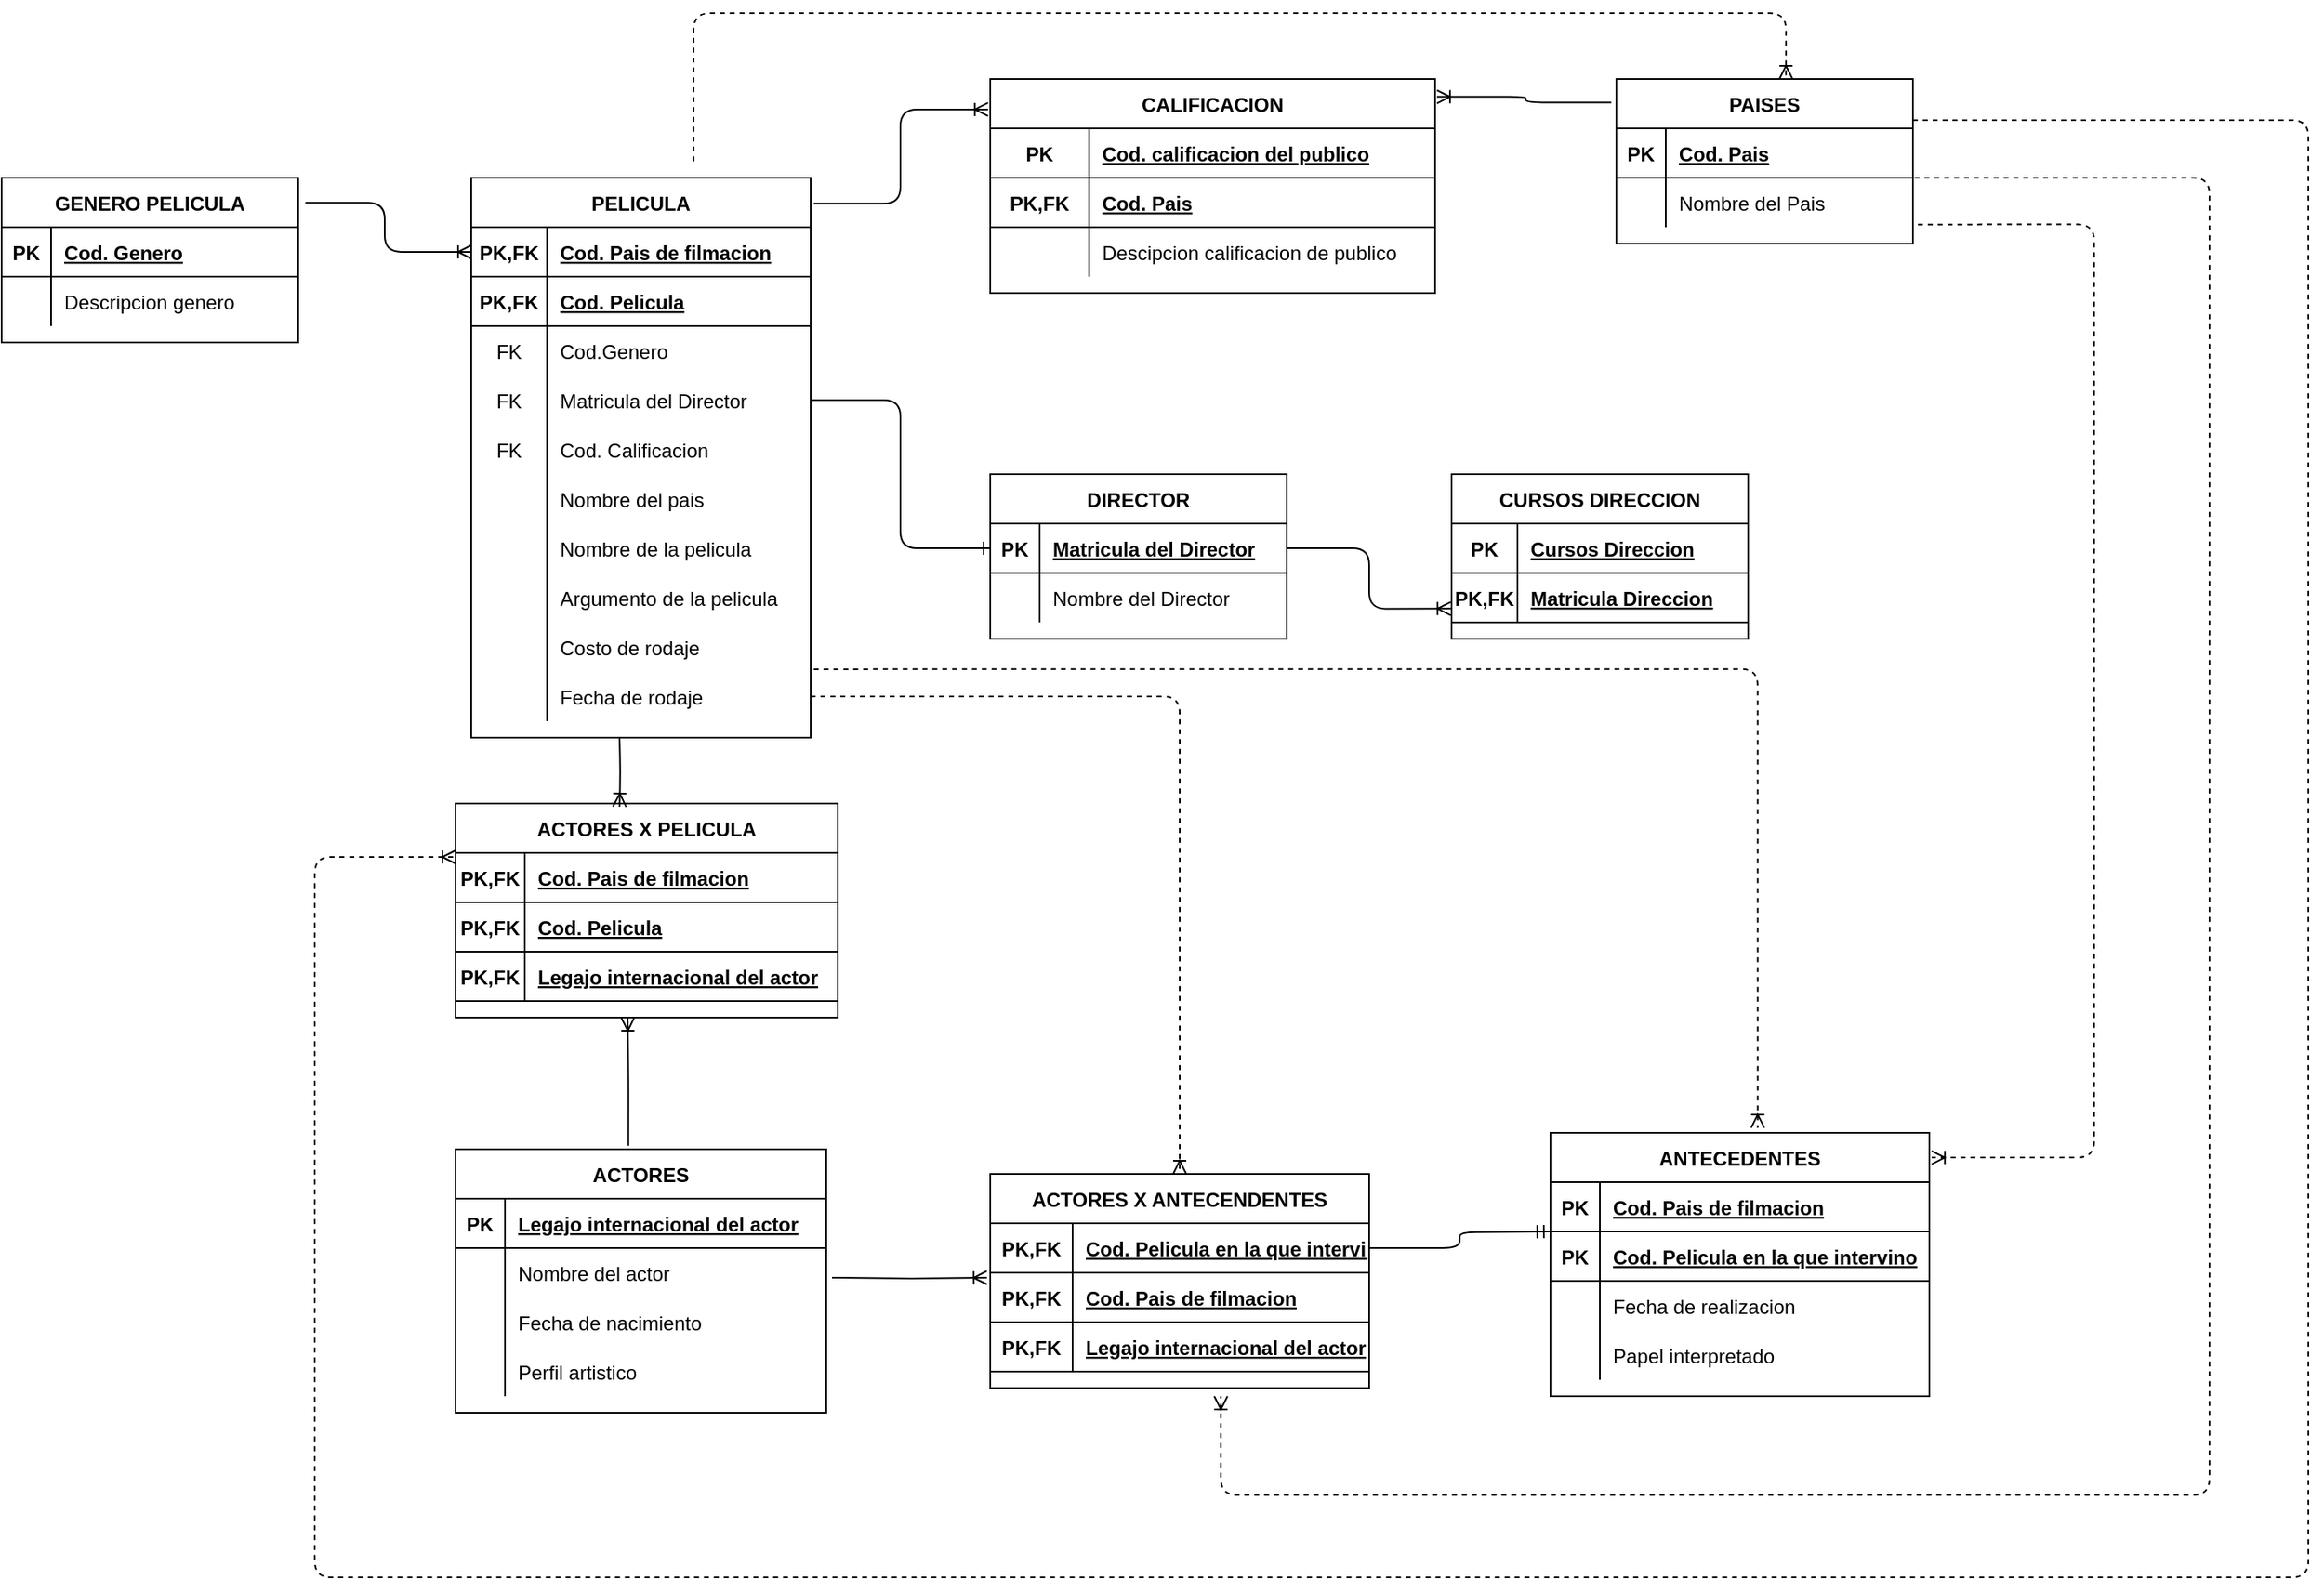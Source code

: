 <mxfile version="14.6.9" type="device"><diagram id="kVDSTqVcXKQELUIXkjLR" name="Page-1"><mxGraphModel dx="2635" dy="983" grid="1" gridSize="10" guides="1" tooltips="1" connect="1" arrows="1" fold="1" page="1" pageScale="1" pageWidth="827" pageHeight="1169" math="0" shadow="0"><root><mxCell id="0"/><mxCell id="1" parent="0"/><mxCell id="yVEAFRLBSTKk6e_BJKN3-1" value="PELICULA" style="shape=table;startSize=30;container=1;collapsible=1;childLayout=tableLayout;fixedRows=1;rowLines=0;fontStyle=1;align=center;resizeLast=1;" parent="1" vertex="1"><mxGeometry x="325" y="140" width="206" height="340" as="geometry"/></mxCell><mxCell id="yVEAFRLBSTKk6e_BJKN3-2" value="" style="shape=partialRectangle;collapsible=0;dropTarget=0;pointerEvents=0;fillColor=none;top=0;left=0;bottom=1;right=0;points=[[0,0.5],[1,0.5]];portConstraint=eastwest;" parent="yVEAFRLBSTKk6e_BJKN3-1" vertex="1"><mxGeometry y="30" width="206" height="30" as="geometry"/></mxCell><mxCell id="yVEAFRLBSTKk6e_BJKN3-3" value="PK,FK" style="shape=partialRectangle;connectable=0;fillColor=none;top=0;left=0;bottom=0;right=0;fontStyle=1;overflow=hidden;" parent="yVEAFRLBSTKk6e_BJKN3-2" vertex="1"><mxGeometry width="46" height="30" as="geometry"/></mxCell><mxCell id="yVEAFRLBSTKk6e_BJKN3-4" value="Cod. Pais de filmacion" style="shape=partialRectangle;connectable=0;fillColor=none;top=0;left=0;bottom=0;right=0;align=left;spacingLeft=6;fontStyle=5;overflow=hidden;" parent="yVEAFRLBSTKk6e_BJKN3-2" vertex="1"><mxGeometry x="46" width="160" height="30" as="geometry"/></mxCell><mxCell id="yVEAFRLBSTKk6e_BJKN3-14" value="" style="shape=partialRectangle;collapsible=0;dropTarget=0;pointerEvents=0;fillColor=none;top=0;left=0;bottom=1;right=0;points=[[0,0.5],[1,0.5]];portConstraint=eastwest;" parent="yVEAFRLBSTKk6e_BJKN3-1" vertex="1"><mxGeometry y="60" width="206" height="30" as="geometry"/></mxCell><mxCell id="yVEAFRLBSTKk6e_BJKN3-15" value="PK,FK" style="shape=partialRectangle;connectable=0;fillColor=none;top=0;left=0;bottom=0;right=0;fontStyle=1;overflow=hidden;" parent="yVEAFRLBSTKk6e_BJKN3-14" vertex="1"><mxGeometry width="46" height="30" as="geometry"/></mxCell><mxCell id="yVEAFRLBSTKk6e_BJKN3-16" value="Cod. Pelicula" style="shape=partialRectangle;connectable=0;fillColor=none;top=0;left=0;bottom=0;right=0;align=left;spacingLeft=6;fontStyle=5;overflow=hidden;" parent="yVEAFRLBSTKk6e_BJKN3-14" vertex="1"><mxGeometry x="46" width="160" height="30" as="geometry"/></mxCell><mxCell id="yVEAFRLBSTKk6e_BJKN3-31" value="" style="shape=partialRectangle;collapsible=0;dropTarget=0;pointerEvents=0;fillColor=none;top=0;left=0;bottom=0;right=0;points=[[0,0.5],[1,0.5]];portConstraint=eastwest;" parent="yVEAFRLBSTKk6e_BJKN3-1" vertex="1"><mxGeometry y="90" width="206" height="30" as="geometry"/></mxCell><mxCell id="yVEAFRLBSTKk6e_BJKN3-32" value="FK" style="shape=partialRectangle;connectable=0;fillColor=none;top=0;left=0;bottom=0;right=0;fontStyle=0;overflow=hidden;" parent="yVEAFRLBSTKk6e_BJKN3-31" vertex="1"><mxGeometry width="46" height="30" as="geometry"/></mxCell><mxCell id="yVEAFRLBSTKk6e_BJKN3-33" value="Cod.Genero" style="shape=partialRectangle;connectable=0;fillColor=none;top=0;left=0;bottom=0;right=0;align=left;spacingLeft=6;fontStyle=0;overflow=hidden;" parent="yVEAFRLBSTKk6e_BJKN3-31" vertex="1"><mxGeometry x="46" width="160" height="30" as="geometry"/></mxCell><mxCell id="yVEAFRLBSTKk6e_BJKN3-35" value="" style="shape=partialRectangle;collapsible=0;dropTarget=0;pointerEvents=0;fillColor=none;top=0;left=0;bottom=0;right=0;points=[[0,0.5],[1,0.5]];portConstraint=eastwest;" parent="yVEAFRLBSTKk6e_BJKN3-1" vertex="1"><mxGeometry y="120" width="206" height="30" as="geometry"/></mxCell><mxCell id="yVEAFRLBSTKk6e_BJKN3-36" value="FK" style="shape=partialRectangle;connectable=0;fillColor=none;top=0;left=0;bottom=0;right=0;fontStyle=0;overflow=hidden;" parent="yVEAFRLBSTKk6e_BJKN3-35" vertex="1"><mxGeometry width="46" height="30" as="geometry"/></mxCell><mxCell id="yVEAFRLBSTKk6e_BJKN3-37" value="Matricula del Director" style="shape=partialRectangle;connectable=0;fillColor=none;top=0;left=0;bottom=0;right=0;align=left;spacingLeft=6;fontStyle=0;overflow=hidden;" parent="yVEAFRLBSTKk6e_BJKN3-35" vertex="1"><mxGeometry x="46" width="160" height="30" as="geometry"/></mxCell><mxCell id="w2Fs1ags7M4XUObkpMVb-5" value="" style="shape=partialRectangle;collapsible=0;dropTarget=0;pointerEvents=0;fillColor=none;top=0;left=0;bottom=0;right=0;points=[[0,0.5],[1,0.5]];portConstraint=eastwest;" parent="yVEAFRLBSTKk6e_BJKN3-1" vertex="1"><mxGeometry y="150" width="206" height="30" as="geometry"/></mxCell><mxCell id="w2Fs1ags7M4XUObkpMVb-6" value="FK" style="shape=partialRectangle;connectable=0;fillColor=none;top=0;left=0;bottom=0;right=0;fontStyle=0;overflow=hidden;" parent="w2Fs1ags7M4XUObkpMVb-5" vertex="1"><mxGeometry width="46" height="30" as="geometry"/></mxCell><mxCell id="w2Fs1ags7M4XUObkpMVb-7" value="Cod. Calificacion" style="shape=partialRectangle;connectable=0;fillColor=none;top=0;left=0;bottom=0;right=0;align=left;spacingLeft=6;fontStyle=0;overflow=hidden;" parent="w2Fs1ags7M4XUObkpMVb-5" vertex="1"><mxGeometry x="46" width="160" height="30" as="geometry"/></mxCell><mxCell id="yVEAFRLBSTKk6e_BJKN3-5" value="" style="shape=partialRectangle;collapsible=0;dropTarget=0;pointerEvents=0;fillColor=none;top=0;left=0;bottom=0;right=0;points=[[0,0.5],[1,0.5]];portConstraint=eastwest;" parent="yVEAFRLBSTKk6e_BJKN3-1" vertex="1"><mxGeometry y="180" width="206" height="30" as="geometry"/></mxCell><mxCell id="yVEAFRLBSTKk6e_BJKN3-6" value="" style="shape=partialRectangle;connectable=0;fillColor=none;top=0;left=0;bottom=0;right=0;editable=1;overflow=hidden;" parent="yVEAFRLBSTKk6e_BJKN3-5" vertex="1"><mxGeometry width="46" height="30" as="geometry"/></mxCell><mxCell id="yVEAFRLBSTKk6e_BJKN3-7" value="Nombre del pais" style="shape=partialRectangle;connectable=0;fillColor=none;top=0;left=0;bottom=0;right=0;align=left;spacingLeft=6;overflow=hidden;" parent="yVEAFRLBSTKk6e_BJKN3-5" vertex="1"><mxGeometry x="46" width="160" height="30" as="geometry"/></mxCell><mxCell id="yVEAFRLBSTKk6e_BJKN3-8" value="" style="shape=partialRectangle;collapsible=0;dropTarget=0;pointerEvents=0;fillColor=none;top=0;left=0;bottom=0;right=0;points=[[0,0.5],[1,0.5]];portConstraint=eastwest;" parent="yVEAFRLBSTKk6e_BJKN3-1" vertex="1"><mxGeometry y="210" width="206" height="30" as="geometry"/></mxCell><mxCell id="yVEAFRLBSTKk6e_BJKN3-9" value="" style="shape=partialRectangle;connectable=0;fillColor=none;top=0;left=0;bottom=0;right=0;editable=1;overflow=hidden;" parent="yVEAFRLBSTKk6e_BJKN3-8" vertex="1"><mxGeometry width="46" height="30" as="geometry"/></mxCell><mxCell id="yVEAFRLBSTKk6e_BJKN3-10" value="Nombre de la pelicula" style="shape=partialRectangle;connectable=0;fillColor=none;top=0;left=0;bottom=0;right=0;align=left;spacingLeft=6;overflow=hidden;" parent="yVEAFRLBSTKk6e_BJKN3-8" vertex="1"><mxGeometry x="46" width="160" height="30" as="geometry"/></mxCell><mxCell id="yVEAFRLBSTKk6e_BJKN3-11" value="" style="shape=partialRectangle;collapsible=0;dropTarget=0;pointerEvents=0;fillColor=none;top=0;left=0;bottom=0;right=0;points=[[0,0.5],[1,0.5]];portConstraint=eastwest;" parent="yVEAFRLBSTKk6e_BJKN3-1" vertex="1"><mxGeometry y="240" width="206" height="30" as="geometry"/></mxCell><mxCell id="yVEAFRLBSTKk6e_BJKN3-12" value="" style="shape=partialRectangle;connectable=0;fillColor=none;top=0;left=0;bottom=0;right=0;editable=1;overflow=hidden;" parent="yVEAFRLBSTKk6e_BJKN3-11" vertex="1"><mxGeometry width="46" height="30" as="geometry"/></mxCell><mxCell id="yVEAFRLBSTKk6e_BJKN3-13" value="Argumento de la pelicula" style="shape=partialRectangle;connectable=0;fillColor=none;top=0;left=0;bottom=0;right=0;align=left;spacingLeft=6;overflow=hidden;" parent="yVEAFRLBSTKk6e_BJKN3-11" vertex="1"><mxGeometry x="46" width="160" height="30" as="geometry"/></mxCell><mxCell id="yVEAFRLBSTKk6e_BJKN3-129" value="" style="shape=partialRectangle;collapsible=0;dropTarget=0;pointerEvents=0;fillColor=none;top=0;left=0;bottom=0;right=0;points=[[0,0.5],[1,0.5]];portConstraint=eastwest;" parent="yVEAFRLBSTKk6e_BJKN3-1" vertex="1"><mxGeometry y="270" width="206" height="30" as="geometry"/></mxCell><mxCell id="yVEAFRLBSTKk6e_BJKN3-130" value="" style="shape=partialRectangle;connectable=0;fillColor=none;top=0;left=0;bottom=0;right=0;editable=1;overflow=hidden;" parent="yVEAFRLBSTKk6e_BJKN3-129" vertex="1"><mxGeometry width="46" height="30" as="geometry"/></mxCell><mxCell id="yVEAFRLBSTKk6e_BJKN3-131" value="Costo de rodaje" style="shape=partialRectangle;connectable=0;fillColor=none;top=0;left=0;bottom=0;right=0;align=left;spacingLeft=6;overflow=hidden;" parent="yVEAFRLBSTKk6e_BJKN3-129" vertex="1"><mxGeometry x="46" width="160" height="30" as="geometry"/></mxCell><mxCell id="yVEAFRLBSTKk6e_BJKN3-132" value="" style="shape=partialRectangle;collapsible=0;dropTarget=0;pointerEvents=0;fillColor=none;top=0;left=0;bottom=0;right=0;points=[[0,0.5],[1,0.5]];portConstraint=eastwest;" parent="yVEAFRLBSTKk6e_BJKN3-1" vertex="1"><mxGeometry y="300" width="206" height="30" as="geometry"/></mxCell><mxCell id="yVEAFRLBSTKk6e_BJKN3-133" value="" style="shape=partialRectangle;connectable=0;fillColor=none;top=0;left=0;bottom=0;right=0;editable=1;overflow=hidden;" parent="yVEAFRLBSTKk6e_BJKN3-132" vertex="1"><mxGeometry width="46" height="30" as="geometry"/></mxCell><mxCell id="yVEAFRLBSTKk6e_BJKN3-134" value="Fecha de rodaje" style="shape=partialRectangle;connectable=0;fillColor=none;top=0;left=0;bottom=0;right=0;align=left;spacingLeft=6;overflow=hidden;" parent="yVEAFRLBSTKk6e_BJKN3-132" vertex="1"><mxGeometry x="46" width="160" height="30" as="geometry"/></mxCell><mxCell id="yVEAFRLBSTKk6e_BJKN3-18" value="GENERO PELICULA" style="shape=table;startSize=30;container=1;collapsible=1;childLayout=tableLayout;fixedRows=1;rowLines=0;fontStyle=1;align=center;resizeLast=1;" parent="1" vertex="1"><mxGeometry x="40" y="140" width="180" height="100" as="geometry"/></mxCell><mxCell id="yVEAFRLBSTKk6e_BJKN3-19" value="" style="shape=partialRectangle;collapsible=0;dropTarget=0;pointerEvents=0;fillColor=none;top=0;left=0;bottom=1;right=0;points=[[0,0.5],[1,0.5]];portConstraint=eastwest;" parent="yVEAFRLBSTKk6e_BJKN3-18" vertex="1"><mxGeometry y="30" width="180" height="30" as="geometry"/></mxCell><mxCell id="yVEAFRLBSTKk6e_BJKN3-20" value="PK" style="shape=partialRectangle;connectable=0;fillColor=none;top=0;left=0;bottom=0;right=0;fontStyle=1;overflow=hidden;" parent="yVEAFRLBSTKk6e_BJKN3-19" vertex="1"><mxGeometry width="30" height="30" as="geometry"/></mxCell><mxCell id="yVEAFRLBSTKk6e_BJKN3-21" value="Cod. Genero" style="shape=partialRectangle;connectable=0;fillColor=none;top=0;left=0;bottom=0;right=0;align=left;spacingLeft=6;fontStyle=5;overflow=hidden;" parent="yVEAFRLBSTKk6e_BJKN3-19" vertex="1"><mxGeometry x="30" width="150" height="30" as="geometry"/></mxCell><mxCell id="yVEAFRLBSTKk6e_BJKN3-22" value="" style="shape=partialRectangle;collapsible=0;dropTarget=0;pointerEvents=0;fillColor=none;top=0;left=0;bottom=0;right=0;points=[[0,0.5],[1,0.5]];portConstraint=eastwest;" parent="yVEAFRLBSTKk6e_BJKN3-18" vertex="1"><mxGeometry y="60" width="180" height="30" as="geometry"/></mxCell><mxCell id="yVEAFRLBSTKk6e_BJKN3-23" value="" style="shape=partialRectangle;connectable=0;fillColor=none;top=0;left=0;bottom=0;right=0;editable=1;overflow=hidden;" parent="yVEAFRLBSTKk6e_BJKN3-22" vertex="1"><mxGeometry width="30" height="30" as="geometry"/></mxCell><mxCell id="yVEAFRLBSTKk6e_BJKN3-24" value="Descripcion genero" style="shape=partialRectangle;connectable=0;fillColor=none;top=0;left=0;bottom=0;right=0;align=left;spacingLeft=6;overflow=hidden;" parent="yVEAFRLBSTKk6e_BJKN3-22" vertex="1"><mxGeometry x="30" width="150" height="30" as="geometry"/></mxCell><mxCell id="yVEAFRLBSTKk6e_BJKN3-34" value="" style="endArrow=ERoneToMany;html=1;endFill=0;exitX=1.024;exitY=0.151;exitDx=0;exitDy=0;exitPerimeter=0;entryX=0;entryY=0.5;entryDx=0;entryDy=0;edgeStyle=orthogonalEdgeStyle;" parent="1" edge="1" target="yVEAFRLBSTKk6e_BJKN3-2" source="yVEAFRLBSTKk6e_BJKN3-18"><mxGeometry width="50" height="50" relative="1" as="geometry"><mxPoint x="230" y="300" as="sourcePoint"/><mxPoint x="300" y="270" as="targetPoint"/></mxGeometry></mxCell><mxCell id="yVEAFRLBSTKk6e_BJKN3-38" value="DIRECTOR" style="shape=table;startSize=30;container=1;collapsible=1;childLayout=tableLayout;fixedRows=1;rowLines=0;fontStyle=1;align=center;resizeLast=1;" parent="1" vertex="1"><mxGeometry x="640" y="320" width="180" height="100" as="geometry"/></mxCell><mxCell id="yVEAFRLBSTKk6e_BJKN3-39" value="" style="shape=partialRectangle;collapsible=0;dropTarget=0;pointerEvents=0;fillColor=none;top=0;left=0;bottom=1;right=0;points=[[0,0.5],[1,0.5]];portConstraint=eastwest;" parent="yVEAFRLBSTKk6e_BJKN3-38" vertex="1"><mxGeometry y="30" width="180" height="30" as="geometry"/></mxCell><mxCell id="yVEAFRLBSTKk6e_BJKN3-40" value="PK" style="shape=partialRectangle;connectable=0;fillColor=none;top=0;left=0;bottom=0;right=0;fontStyle=1;overflow=hidden;" parent="yVEAFRLBSTKk6e_BJKN3-39" vertex="1"><mxGeometry width="30" height="30" as="geometry"/></mxCell><mxCell id="yVEAFRLBSTKk6e_BJKN3-41" value="Matricula del Director" style="shape=partialRectangle;connectable=0;fillColor=none;top=0;left=0;bottom=0;right=0;align=left;spacingLeft=6;fontStyle=5;overflow=hidden;" parent="yVEAFRLBSTKk6e_BJKN3-39" vertex="1"><mxGeometry x="30" width="150" height="30" as="geometry"/></mxCell><mxCell id="yVEAFRLBSTKk6e_BJKN3-42" value="" style="shape=partialRectangle;collapsible=0;dropTarget=0;pointerEvents=0;fillColor=none;top=0;left=0;bottom=0;right=0;points=[[0,0.5],[1,0.5]];portConstraint=eastwest;" parent="yVEAFRLBSTKk6e_BJKN3-38" vertex="1"><mxGeometry y="60" width="180" height="30" as="geometry"/></mxCell><mxCell id="yVEAFRLBSTKk6e_BJKN3-43" value="" style="shape=partialRectangle;connectable=0;fillColor=none;top=0;left=0;bottom=0;right=0;editable=1;overflow=hidden;" parent="yVEAFRLBSTKk6e_BJKN3-42" vertex="1"><mxGeometry width="30" height="30" as="geometry"/></mxCell><mxCell id="yVEAFRLBSTKk6e_BJKN3-44" value="Nombre del Director" style="shape=partialRectangle;connectable=0;fillColor=none;top=0;left=0;bottom=0;right=0;align=left;spacingLeft=6;overflow=hidden;" parent="yVEAFRLBSTKk6e_BJKN3-42" vertex="1"><mxGeometry x="30" width="150" height="30" as="geometry"/></mxCell><mxCell id="yVEAFRLBSTKk6e_BJKN3-51" value="" style="endArrow=ERone;html=1;endFill=0;exitX=1;exitY=0.5;exitDx=0;exitDy=0;entryX=0;entryY=0.5;entryDx=0;entryDy=0;edgeStyle=orthogonalEdgeStyle;" parent="1" edge="1" target="yVEAFRLBSTKk6e_BJKN3-39" source="yVEAFRLBSTKk6e_BJKN3-35"><mxGeometry width="50" height="50" relative="1" as="geometry"><mxPoint x="540.5" y="350" as="sourcePoint"/><mxPoint x="590.5" y="400" as="targetPoint"/></mxGeometry></mxCell><mxCell id="yVEAFRLBSTKk6e_BJKN3-52" value="ACTORES" style="shape=table;startSize=30;container=1;collapsible=1;childLayout=tableLayout;fixedRows=1;rowLines=0;fontStyle=1;align=center;resizeLast=1;" parent="1" vertex="1"><mxGeometry x="315.5" y="730" width="225" height="160" as="geometry"/></mxCell><mxCell id="yVEAFRLBSTKk6e_BJKN3-53" value="" style="shape=partialRectangle;collapsible=0;dropTarget=0;pointerEvents=0;fillColor=none;top=0;left=0;bottom=1;right=0;points=[[0,0.5],[1,0.5]];portConstraint=eastwest;" parent="yVEAFRLBSTKk6e_BJKN3-52" vertex="1"><mxGeometry y="30" width="225" height="30" as="geometry"/></mxCell><mxCell id="yVEAFRLBSTKk6e_BJKN3-54" value="PK" style="shape=partialRectangle;connectable=0;fillColor=none;top=0;left=0;bottom=0;right=0;fontStyle=1;overflow=hidden;" parent="yVEAFRLBSTKk6e_BJKN3-53" vertex="1"><mxGeometry width="30" height="30" as="geometry"/></mxCell><mxCell id="yVEAFRLBSTKk6e_BJKN3-55" value="Legajo internacional del actor" style="shape=partialRectangle;connectable=0;fillColor=none;top=0;left=0;bottom=0;right=0;align=left;spacingLeft=6;fontStyle=5;overflow=hidden;" parent="yVEAFRLBSTKk6e_BJKN3-53" vertex="1"><mxGeometry x="30" width="195" height="30" as="geometry"/></mxCell><mxCell id="yVEAFRLBSTKk6e_BJKN3-56" value="" style="shape=partialRectangle;collapsible=0;dropTarget=0;pointerEvents=0;fillColor=none;top=0;left=0;bottom=0;right=0;points=[[0,0.5],[1,0.5]];portConstraint=eastwest;" parent="yVEAFRLBSTKk6e_BJKN3-52" vertex="1"><mxGeometry y="60" width="225" height="30" as="geometry"/></mxCell><mxCell id="yVEAFRLBSTKk6e_BJKN3-57" value="" style="shape=partialRectangle;connectable=0;fillColor=none;top=0;left=0;bottom=0;right=0;editable=1;overflow=hidden;" parent="yVEAFRLBSTKk6e_BJKN3-56" vertex="1"><mxGeometry width="30" height="30" as="geometry"/></mxCell><mxCell id="yVEAFRLBSTKk6e_BJKN3-58" value="Nombre del actor" style="shape=partialRectangle;connectable=0;fillColor=none;top=0;left=0;bottom=0;right=0;align=left;spacingLeft=6;overflow=hidden;" parent="yVEAFRLBSTKk6e_BJKN3-56" vertex="1"><mxGeometry x="30" width="195" height="30" as="geometry"/></mxCell><mxCell id="yVEAFRLBSTKk6e_BJKN3-59" value="" style="shape=partialRectangle;collapsible=0;dropTarget=0;pointerEvents=0;fillColor=none;top=0;left=0;bottom=0;right=0;points=[[0,0.5],[1,0.5]];portConstraint=eastwest;" parent="yVEAFRLBSTKk6e_BJKN3-52" vertex="1"><mxGeometry y="90" width="225" height="30" as="geometry"/></mxCell><mxCell id="yVEAFRLBSTKk6e_BJKN3-60" value="" style="shape=partialRectangle;connectable=0;fillColor=none;top=0;left=0;bottom=0;right=0;editable=1;overflow=hidden;" parent="yVEAFRLBSTKk6e_BJKN3-59" vertex="1"><mxGeometry width="30" height="30" as="geometry"/></mxCell><mxCell id="yVEAFRLBSTKk6e_BJKN3-61" value="Fecha de nacimiento" style="shape=partialRectangle;connectable=0;fillColor=none;top=0;left=0;bottom=0;right=0;align=left;spacingLeft=6;overflow=hidden;" parent="yVEAFRLBSTKk6e_BJKN3-59" vertex="1"><mxGeometry x="30" width="195" height="30" as="geometry"/></mxCell><mxCell id="yVEAFRLBSTKk6e_BJKN3-62" value="" style="shape=partialRectangle;collapsible=0;dropTarget=0;pointerEvents=0;fillColor=none;top=0;left=0;bottom=0;right=0;points=[[0,0.5],[1,0.5]];portConstraint=eastwest;" parent="yVEAFRLBSTKk6e_BJKN3-52" vertex="1"><mxGeometry y="120" width="225" height="30" as="geometry"/></mxCell><mxCell id="yVEAFRLBSTKk6e_BJKN3-63" value="" style="shape=partialRectangle;connectable=0;fillColor=none;top=0;left=0;bottom=0;right=0;editable=1;overflow=hidden;" parent="yVEAFRLBSTKk6e_BJKN3-62" vertex="1"><mxGeometry width="30" height="30" as="geometry"/></mxCell><mxCell id="yVEAFRLBSTKk6e_BJKN3-64" value="Perfil artistico" style="shape=partialRectangle;connectable=0;fillColor=none;top=0;left=0;bottom=0;right=0;align=left;spacingLeft=6;overflow=hidden;" parent="yVEAFRLBSTKk6e_BJKN3-62" vertex="1"><mxGeometry x="30" width="195" height="30" as="geometry"/></mxCell><mxCell id="yVEAFRLBSTKk6e_BJKN3-65" value="ACTORES X PELICULA" style="shape=table;startSize=30;container=1;collapsible=1;childLayout=tableLayout;fixedRows=1;rowLines=0;fontStyle=1;align=center;resizeLast=1;" parent="1" vertex="1"><mxGeometry x="315.5" y="520" width="232" height="130" as="geometry"/></mxCell><mxCell id="yVEAFRLBSTKk6e_BJKN3-66" value="" style="shape=partialRectangle;collapsible=0;dropTarget=0;pointerEvents=0;fillColor=none;top=0;left=0;bottom=1;right=0;points=[[0,0.5],[1,0.5]];portConstraint=eastwest;" parent="yVEAFRLBSTKk6e_BJKN3-65" vertex="1"><mxGeometry y="30" width="232" height="30" as="geometry"/></mxCell><mxCell id="yVEAFRLBSTKk6e_BJKN3-67" value="PK,FK" style="shape=partialRectangle;connectable=0;fillColor=none;top=0;left=0;bottom=0;right=0;fontStyle=1;overflow=hidden;" parent="yVEAFRLBSTKk6e_BJKN3-66" vertex="1"><mxGeometry width="42" height="30" as="geometry"/></mxCell><mxCell id="yVEAFRLBSTKk6e_BJKN3-68" value="Cod. Pais de filmacion" style="shape=partialRectangle;connectable=0;fillColor=none;top=0;left=0;bottom=0;right=0;align=left;spacingLeft=6;fontStyle=5;overflow=hidden;" parent="yVEAFRLBSTKk6e_BJKN3-66" vertex="1"><mxGeometry x="42" width="190" height="30" as="geometry"/></mxCell><mxCell id="yVEAFRLBSTKk6e_BJKN3-78" value="" style="shape=partialRectangle;collapsible=0;dropTarget=0;pointerEvents=0;fillColor=none;top=0;left=0;bottom=1;right=0;points=[[0,0.5],[1,0.5]];portConstraint=eastwest;" parent="yVEAFRLBSTKk6e_BJKN3-65" vertex="1"><mxGeometry y="60" width="232" height="30" as="geometry"/></mxCell><mxCell id="yVEAFRLBSTKk6e_BJKN3-79" value="PK,FK" style="shape=partialRectangle;connectable=0;fillColor=none;top=0;left=0;bottom=0;right=0;fontStyle=1;overflow=hidden;" parent="yVEAFRLBSTKk6e_BJKN3-78" vertex="1"><mxGeometry width="42" height="30" as="geometry"/></mxCell><mxCell id="yVEAFRLBSTKk6e_BJKN3-80" value="Cod. Pelicula" style="shape=partialRectangle;connectable=0;fillColor=none;top=0;left=0;bottom=0;right=0;align=left;spacingLeft=6;fontStyle=5;overflow=hidden;" parent="yVEAFRLBSTKk6e_BJKN3-78" vertex="1"><mxGeometry x="42" width="190" height="30" as="geometry"/></mxCell><mxCell id="yVEAFRLBSTKk6e_BJKN3-82" value="" style="shape=partialRectangle;collapsible=0;dropTarget=0;pointerEvents=0;fillColor=none;top=0;left=0;bottom=1;right=0;points=[[0,0.5],[1,0.5]];portConstraint=eastwest;" parent="yVEAFRLBSTKk6e_BJKN3-65" vertex="1"><mxGeometry y="90" width="232" height="30" as="geometry"/></mxCell><mxCell id="yVEAFRLBSTKk6e_BJKN3-83" value="PK,FK" style="shape=partialRectangle;connectable=0;fillColor=none;top=0;left=0;bottom=0;right=0;fontStyle=1;overflow=hidden;" parent="yVEAFRLBSTKk6e_BJKN3-82" vertex="1"><mxGeometry width="42" height="30" as="geometry"/></mxCell><mxCell id="yVEAFRLBSTKk6e_BJKN3-84" value="Legajo internacional del actor" style="shape=partialRectangle;connectable=0;fillColor=none;top=0;left=0;bottom=0;right=0;align=left;spacingLeft=6;fontStyle=5;overflow=hidden;" parent="yVEAFRLBSTKk6e_BJKN3-82" vertex="1"><mxGeometry x="42" width="190" height="30" as="geometry"/></mxCell><mxCell id="yVEAFRLBSTKk6e_BJKN3-81" value="" style="endArrow=ERoneToMany;html=1;endFill=0;entryX=0.429;entryY=0.015;entryDx=0;entryDy=0;entryPerimeter=0;edgeStyle=orthogonalEdgeStyle;" parent="1" edge="1" target="yVEAFRLBSTKk6e_BJKN3-65"><mxGeometry width="50" height="50" relative="1" as="geometry"><mxPoint x="415" y="480" as="sourcePoint"/><mxPoint x="260" y="520" as="targetPoint"/></mxGeometry></mxCell><mxCell id="yVEAFRLBSTKk6e_BJKN3-85" value="" style="endArrow=ERoneToMany;html=1;exitX=0.466;exitY=-0.013;exitDx=0;exitDy=0;endFill=0;edgeStyle=orthogonalEdgeStyle;exitPerimeter=0;" parent="1" edge="1" source="yVEAFRLBSTKk6e_BJKN3-52"><mxGeometry width="50" height="50" relative="1" as="geometry"><mxPoint x="431" y="660" as="sourcePoint"/><mxPoint x="420" y="650" as="targetPoint"/></mxGeometry></mxCell><mxCell id="yVEAFRLBSTKk6e_BJKN3-86" value="ACTORES X ANTECENDENTES" style="shape=table;startSize=30;container=1;collapsible=1;childLayout=tableLayout;fixedRows=1;rowLines=0;fontStyle=1;align=center;resizeLast=1;" parent="1" vertex="1"><mxGeometry x="640" y="745" width="230" height="130" as="geometry"/></mxCell><mxCell id="yVEAFRLBSTKk6e_BJKN3-87" value="" style="shape=partialRectangle;collapsible=0;dropTarget=0;pointerEvents=0;fillColor=none;top=0;left=0;bottom=1;right=0;points=[[0,0.5],[1,0.5]];portConstraint=eastwest;" parent="yVEAFRLBSTKk6e_BJKN3-86" vertex="1"><mxGeometry y="30" width="230" height="30" as="geometry"/></mxCell><mxCell id="yVEAFRLBSTKk6e_BJKN3-88" value="PK,FK" style="shape=partialRectangle;connectable=0;fillColor=none;top=0;left=0;bottom=0;right=0;fontStyle=1;overflow=hidden;" parent="yVEAFRLBSTKk6e_BJKN3-87" vertex="1"><mxGeometry width="50" height="30" as="geometry"/></mxCell><mxCell id="yVEAFRLBSTKk6e_BJKN3-89" value="Cod. Pelicula en la que intervino" style="shape=partialRectangle;connectable=0;fillColor=none;top=0;left=0;bottom=0;right=0;align=left;spacingLeft=6;fontStyle=5;overflow=hidden;" parent="yVEAFRLBSTKk6e_BJKN3-87" vertex="1"><mxGeometry x="50" width="180" height="30" as="geometry"/></mxCell><mxCell id="yVEAFRLBSTKk6e_BJKN3-99" value="" style="shape=partialRectangle;collapsible=0;dropTarget=0;pointerEvents=0;fillColor=none;top=0;left=0;bottom=1;right=0;points=[[0,0.5],[1,0.5]];portConstraint=eastwest;" parent="yVEAFRLBSTKk6e_BJKN3-86" vertex="1"><mxGeometry y="60" width="230" height="30" as="geometry"/></mxCell><mxCell id="yVEAFRLBSTKk6e_BJKN3-100" value="PK,FK" style="shape=partialRectangle;connectable=0;fillColor=none;top=0;left=0;bottom=0;right=0;fontStyle=1;overflow=hidden;" parent="yVEAFRLBSTKk6e_BJKN3-99" vertex="1"><mxGeometry width="50" height="30" as="geometry"/></mxCell><mxCell id="yVEAFRLBSTKk6e_BJKN3-101" value="Cod. Pais de filmacion" style="shape=partialRectangle;connectable=0;fillColor=none;top=0;left=0;bottom=0;right=0;align=left;spacingLeft=6;fontStyle=5;overflow=hidden;" parent="yVEAFRLBSTKk6e_BJKN3-99" vertex="1"><mxGeometry x="50" width="180" height="30" as="geometry"/></mxCell><mxCell id="yVEAFRLBSTKk6e_BJKN3-102" value="" style="shape=partialRectangle;collapsible=0;dropTarget=0;pointerEvents=0;fillColor=none;top=0;left=0;bottom=1;right=0;points=[[0,0.5],[1,0.5]];portConstraint=eastwest;" parent="yVEAFRLBSTKk6e_BJKN3-86" vertex="1"><mxGeometry y="90" width="230" height="30" as="geometry"/></mxCell><mxCell id="yVEAFRLBSTKk6e_BJKN3-103" value="PK,FK" style="shape=partialRectangle;connectable=0;fillColor=none;top=0;left=0;bottom=0;right=0;fontStyle=1;overflow=hidden;" parent="yVEAFRLBSTKk6e_BJKN3-102" vertex="1"><mxGeometry width="50" height="30" as="geometry"/></mxCell><mxCell id="yVEAFRLBSTKk6e_BJKN3-104" value="Legajo internacional del actor" style="shape=partialRectangle;connectable=0;fillColor=none;top=0;left=0;bottom=0;right=0;align=left;spacingLeft=6;fontStyle=5;overflow=hidden;" parent="yVEAFRLBSTKk6e_BJKN3-102" vertex="1"><mxGeometry x="50" width="180" height="30" as="geometry"/></mxCell><mxCell id="yVEAFRLBSTKk6e_BJKN3-105" value="" style="endArrow=ERoneToMany;html=1;endFill=0;entryX=-0.009;entryY=0.1;entryDx=0;entryDy=0;entryPerimeter=0;edgeStyle=orthogonalEdgeStyle;" parent="1" edge="1" target="yVEAFRLBSTKk6e_BJKN3-99"><mxGeometry width="50" height="50" relative="1" as="geometry"><mxPoint x="544" y="808" as="sourcePoint"/><mxPoint x="610" y="810" as="targetPoint"/></mxGeometry></mxCell><mxCell id="yVEAFRLBSTKk6e_BJKN3-106" value="ANTECEDENTES" style="shape=table;startSize=30;container=1;collapsible=1;childLayout=tableLayout;fixedRows=1;rowLines=0;fontStyle=1;align=center;resizeLast=1;" parent="1" vertex="1"><mxGeometry x="980" y="720" width="230" height="160" as="geometry"/></mxCell><mxCell id="yVEAFRLBSTKk6e_BJKN3-119" value="" style="shape=partialRectangle;collapsible=0;dropTarget=0;pointerEvents=0;fillColor=none;top=0;left=0;bottom=1;right=0;points=[[0,0.5],[1,0.5]];portConstraint=eastwest;" parent="yVEAFRLBSTKk6e_BJKN3-106" vertex="1"><mxGeometry y="30" width="230" height="30" as="geometry"/></mxCell><mxCell id="yVEAFRLBSTKk6e_BJKN3-120" value="PK" style="shape=partialRectangle;connectable=0;fillColor=none;top=0;left=0;bottom=0;right=0;fontStyle=1;overflow=hidden;" parent="yVEAFRLBSTKk6e_BJKN3-119" vertex="1"><mxGeometry width="30" height="30" as="geometry"/></mxCell><mxCell id="yVEAFRLBSTKk6e_BJKN3-121" value="Cod. Pais de filmacion" style="shape=partialRectangle;connectable=0;fillColor=none;top=0;left=0;bottom=0;right=0;align=left;spacingLeft=6;fontStyle=5;overflow=hidden;" parent="yVEAFRLBSTKk6e_BJKN3-119" vertex="1"><mxGeometry x="30" width="200" height="30" as="geometry"/></mxCell><mxCell id="yVEAFRLBSTKk6e_BJKN3-125" value="" style="shape=partialRectangle;collapsible=0;dropTarget=0;pointerEvents=0;fillColor=none;top=0;left=0;bottom=1;right=0;points=[[0,0.5],[1,0.5]];portConstraint=eastwest;" parent="yVEAFRLBSTKk6e_BJKN3-106" vertex="1"><mxGeometry y="60" width="230" height="30" as="geometry"/></mxCell><mxCell id="yVEAFRLBSTKk6e_BJKN3-126" value="PK" style="shape=partialRectangle;connectable=0;fillColor=none;top=0;left=0;bottom=0;right=0;fontStyle=1;overflow=hidden;" parent="yVEAFRLBSTKk6e_BJKN3-125" vertex="1"><mxGeometry width="30" height="30" as="geometry"/></mxCell><mxCell id="yVEAFRLBSTKk6e_BJKN3-127" value="Cod. Pelicula en la que intervino" style="shape=partialRectangle;connectable=0;fillColor=none;top=0;left=0;bottom=0;right=0;align=left;spacingLeft=6;fontStyle=5;overflow=hidden;" parent="yVEAFRLBSTKk6e_BJKN3-125" vertex="1"><mxGeometry x="30" width="200" height="30" as="geometry"/></mxCell><mxCell id="yVEAFRLBSTKk6e_BJKN3-110" value="" style="shape=partialRectangle;collapsible=0;dropTarget=0;pointerEvents=0;fillColor=none;top=0;left=0;bottom=0;right=0;points=[[0,0.5],[1,0.5]];portConstraint=eastwest;" parent="yVEAFRLBSTKk6e_BJKN3-106" vertex="1"><mxGeometry y="90" width="230" height="30" as="geometry"/></mxCell><mxCell id="yVEAFRLBSTKk6e_BJKN3-111" value="" style="shape=partialRectangle;connectable=0;fillColor=none;top=0;left=0;bottom=0;right=0;editable=1;overflow=hidden;" parent="yVEAFRLBSTKk6e_BJKN3-110" vertex="1"><mxGeometry width="30" height="30" as="geometry"/></mxCell><mxCell id="yVEAFRLBSTKk6e_BJKN3-112" value="Fecha de realizacion" style="shape=partialRectangle;connectable=0;fillColor=none;top=0;left=0;bottom=0;right=0;align=left;spacingLeft=6;overflow=hidden;" parent="yVEAFRLBSTKk6e_BJKN3-110" vertex="1"><mxGeometry x="30" width="200" height="30" as="geometry"/></mxCell><mxCell id="yVEAFRLBSTKk6e_BJKN3-113" value="" style="shape=partialRectangle;collapsible=0;dropTarget=0;pointerEvents=0;fillColor=none;top=0;left=0;bottom=0;right=0;points=[[0,0.5],[1,0.5]];portConstraint=eastwest;" parent="yVEAFRLBSTKk6e_BJKN3-106" vertex="1"><mxGeometry y="120" width="230" height="30" as="geometry"/></mxCell><mxCell id="yVEAFRLBSTKk6e_BJKN3-114" value="" style="shape=partialRectangle;connectable=0;fillColor=none;top=0;left=0;bottom=0;right=0;editable=1;overflow=hidden;" parent="yVEAFRLBSTKk6e_BJKN3-113" vertex="1"><mxGeometry width="30" height="30" as="geometry"/></mxCell><mxCell id="yVEAFRLBSTKk6e_BJKN3-115" value="Papel interpretado" style="shape=partialRectangle;connectable=0;fillColor=none;top=0;left=0;bottom=0;right=0;align=left;spacingLeft=6;overflow=hidden;" parent="yVEAFRLBSTKk6e_BJKN3-113" vertex="1"><mxGeometry x="30" width="200" height="30" as="geometry"/></mxCell><mxCell id="yVEAFRLBSTKk6e_BJKN3-160" value="" style="endArrow=ERoneToMany;html=1;endFill=0;exitX=1.009;exitY=0.046;exitDx=0;exitDy=0;exitPerimeter=0;entryX=-0.005;entryY=0.142;entryDx=0;entryDy=0;entryPerimeter=0;edgeStyle=orthogonalEdgeStyle;" parent="1" edge="1" target="yVEAFRLBSTKk6e_BJKN3-162" source="yVEAFRLBSTKk6e_BJKN3-1"><mxGeometry width="50" height="50" relative="1" as="geometry"><mxPoint x="544" y="170" as="sourcePoint"/><mxPoint x="600" y="150" as="targetPoint"/></mxGeometry></mxCell><mxCell id="yVEAFRLBSTKk6e_BJKN3-162" value="CALIFICACION" style="shape=table;startSize=30;container=1;collapsible=1;childLayout=tableLayout;fixedRows=1;rowLines=0;fontStyle=1;align=center;resizeLast=1;" parent="1" vertex="1"><mxGeometry x="640" y="80" width="270" height="130" as="geometry"/></mxCell><mxCell id="yVEAFRLBSTKk6e_BJKN3-163" value="" style="shape=partialRectangle;collapsible=0;dropTarget=0;pointerEvents=0;fillColor=none;top=0;left=0;bottom=1;right=0;points=[[0,0.5],[1,0.5]];portConstraint=eastwest;" parent="yVEAFRLBSTKk6e_BJKN3-162" vertex="1"><mxGeometry y="30" width="270" height="30" as="geometry"/></mxCell><mxCell id="yVEAFRLBSTKk6e_BJKN3-164" value="PK" style="shape=partialRectangle;connectable=0;fillColor=none;top=0;left=0;bottom=0;right=0;fontStyle=1;overflow=hidden;" parent="yVEAFRLBSTKk6e_BJKN3-163" vertex="1"><mxGeometry width="60" height="30" as="geometry"/></mxCell><mxCell id="yVEAFRLBSTKk6e_BJKN3-165" value="Cod. calificacion del publico" style="shape=partialRectangle;connectable=0;fillColor=none;top=0;left=0;bottom=0;right=0;align=left;spacingLeft=6;fontStyle=5;overflow=hidden;" parent="yVEAFRLBSTKk6e_BJKN3-163" vertex="1"><mxGeometry x="60" width="210" height="30" as="geometry"/></mxCell><mxCell id="w2Fs1ags7M4XUObkpMVb-8" value="" style="shape=partialRectangle;collapsible=0;dropTarget=0;pointerEvents=0;fillColor=none;top=0;left=0;bottom=1;right=0;points=[[0,0.5],[1,0.5]];portConstraint=eastwest;" parent="yVEAFRLBSTKk6e_BJKN3-162" vertex="1"><mxGeometry y="60" width="270" height="30" as="geometry"/></mxCell><mxCell id="w2Fs1ags7M4XUObkpMVb-9" value="PK,FK" style="shape=partialRectangle;connectable=0;fillColor=none;top=0;left=0;bottom=0;right=0;fontStyle=1;overflow=hidden;" parent="w2Fs1ags7M4XUObkpMVb-8" vertex="1"><mxGeometry width="60" height="30" as="geometry"/></mxCell><mxCell id="w2Fs1ags7M4XUObkpMVb-10" value="Cod. Pais" style="shape=partialRectangle;connectable=0;fillColor=none;top=0;left=0;bottom=0;right=0;align=left;spacingLeft=6;fontStyle=5;overflow=hidden;" parent="w2Fs1ags7M4XUObkpMVb-8" vertex="1"><mxGeometry x="60" width="210" height="30" as="geometry"/></mxCell><mxCell id="yVEAFRLBSTKk6e_BJKN3-178" value="" style="shape=partialRectangle;collapsible=0;dropTarget=0;pointerEvents=0;fillColor=none;top=0;left=0;bottom=0;right=0;points=[[0,0.5],[1,0.5]];portConstraint=eastwest;" parent="yVEAFRLBSTKk6e_BJKN3-162" vertex="1"><mxGeometry y="90" width="270" height="30" as="geometry"/></mxCell><mxCell id="yVEAFRLBSTKk6e_BJKN3-179" value="" style="shape=partialRectangle;connectable=0;fillColor=none;top=0;left=0;bottom=0;right=0;editable=1;overflow=hidden;" parent="yVEAFRLBSTKk6e_BJKN3-178" vertex="1"><mxGeometry width="60" height="30" as="geometry"/></mxCell><mxCell id="yVEAFRLBSTKk6e_BJKN3-180" value="Descipcion calificacion de publico" style="shape=partialRectangle;connectable=0;fillColor=none;top=0;left=0;bottom=0;right=0;align=left;spacingLeft=6;overflow=hidden;" parent="yVEAFRLBSTKk6e_BJKN3-178" vertex="1"><mxGeometry x="60" width="210" height="30" as="geometry"/></mxCell><mxCell id="w2Fs1ags7M4XUObkpMVb-11" value="PAISES" style="shape=table;startSize=30;container=1;collapsible=1;childLayout=tableLayout;fixedRows=1;rowLines=0;fontStyle=1;align=center;resizeLast=1;" parent="1" vertex="1"><mxGeometry x="1020" y="80" width="180" height="100" as="geometry"/></mxCell><mxCell id="w2Fs1ags7M4XUObkpMVb-12" value="" style="shape=partialRectangle;collapsible=0;dropTarget=0;pointerEvents=0;fillColor=none;top=0;left=0;bottom=1;right=0;points=[[0,0.5],[1,0.5]];portConstraint=eastwest;" parent="w2Fs1ags7M4XUObkpMVb-11" vertex="1"><mxGeometry y="30" width="180" height="30" as="geometry"/></mxCell><mxCell id="w2Fs1ags7M4XUObkpMVb-13" value="PK" style="shape=partialRectangle;connectable=0;fillColor=none;top=0;left=0;bottom=0;right=0;fontStyle=1;overflow=hidden;" parent="w2Fs1ags7M4XUObkpMVb-12" vertex="1"><mxGeometry width="30" height="30" as="geometry"/></mxCell><mxCell id="w2Fs1ags7M4XUObkpMVb-14" value="Cod. Pais" style="shape=partialRectangle;connectable=0;fillColor=none;top=0;left=0;bottom=0;right=0;align=left;spacingLeft=6;fontStyle=5;overflow=hidden;" parent="w2Fs1ags7M4XUObkpMVb-12" vertex="1"><mxGeometry x="30" width="150" height="30" as="geometry"/></mxCell><mxCell id="w2Fs1ags7M4XUObkpMVb-15" value="" style="shape=partialRectangle;collapsible=0;dropTarget=0;pointerEvents=0;fillColor=none;top=0;left=0;bottom=0;right=0;points=[[0,0.5],[1,0.5]];portConstraint=eastwest;" parent="w2Fs1ags7M4XUObkpMVb-11" vertex="1"><mxGeometry y="60" width="180" height="30" as="geometry"/></mxCell><mxCell id="w2Fs1ags7M4XUObkpMVb-16" value="" style="shape=partialRectangle;connectable=0;fillColor=none;top=0;left=0;bottom=0;right=0;editable=1;overflow=hidden;" parent="w2Fs1ags7M4XUObkpMVb-15" vertex="1"><mxGeometry width="30" height="30" as="geometry"/></mxCell><mxCell id="w2Fs1ags7M4XUObkpMVb-17" value="Nombre del Pais" style="shape=partialRectangle;connectable=0;fillColor=none;top=0;left=0;bottom=0;right=0;align=left;spacingLeft=6;overflow=hidden;" parent="w2Fs1ags7M4XUObkpMVb-15" vertex="1"><mxGeometry x="30" width="150" height="30" as="geometry"/></mxCell><mxCell id="w2Fs1ags7M4XUObkpMVb-24" value="" style="endArrow=ERoneToMany;html=1;exitX=-0.017;exitY=0.142;exitDx=0;exitDy=0;exitPerimeter=0;entryX=1.004;entryY=0.083;entryDx=0;entryDy=0;entryPerimeter=0;endFill=0;edgeStyle=orthogonalEdgeStyle;" parent="1" edge="1" target="yVEAFRLBSTKk6e_BJKN3-162" source="w2Fs1ags7M4XUObkpMVb-11"><mxGeometry width="50" height="50" relative="1" as="geometry"><mxPoint x="924" y="150" as="sourcePoint"/><mxPoint x="980" y="90" as="targetPoint"/></mxGeometry></mxCell><mxCell id="w2Fs1ags7M4XUObkpMVb-25" value="CURSOS DIRECCION" style="shape=table;startSize=30;container=1;collapsible=1;childLayout=tableLayout;fixedRows=1;rowLines=0;fontStyle=1;align=center;resizeLast=1;" parent="1" vertex="1"><mxGeometry x="920" y="320" width="180" height="100" as="geometry"/></mxCell><mxCell id="w2Fs1ags7M4XUObkpMVb-26" value="" style="shape=partialRectangle;collapsible=0;dropTarget=0;pointerEvents=0;fillColor=none;top=0;left=0;bottom=1;right=0;points=[[0,0.5],[1,0.5]];portConstraint=eastwest;" parent="w2Fs1ags7M4XUObkpMVb-25" vertex="1"><mxGeometry y="30" width="180" height="30" as="geometry"/></mxCell><mxCell id="w2Fs1ags7M4XUObkpMVb-27" value="PK" style="shape=partialRectangle;connectable=0;fillColor=none;top=0;left=0;bottom=0;right=0;fontStyle=1;overflow=hidden;" parent="w2Fs1ags7M4XUObkpMVb-26" vertex="1"><mxGeometry width="40" height="30" as="geometry"/></mxCell><mxCell id="w2Fs1ags7M4XUObkpMVb-28" value="Cursos Direccion" style="shape=partialRectangle;connectable=0;fillColor=none;top=0;left=0;bottom=0;right=0;align=left;spacingLeft=6;fontStyle=5;overflow=hidden;" parent="w2Fs1ags7M4XUObkpMVb-26" vertex="1"><mxGeometry x="40" width="140" height="30" as="geometry"/></mxCell><mxCell id="w2Fs1ags7M4XUObkpMVb-38" value="" style="shape=partialRectangle;collapsible=0;dropTarget=0;pointerEvents=0;fillColor=none;top=0;left=0;bottom=1;right=0;points=[[0,0.5],[1,0.5]];portConstraint=eastwest;" parent="w2Fs1ags7M4XUObkpMVb-25" vertex="1"><mxGeometry y="60" width="180" height="30" as="geometry"/></mxCell><mxCell id="w2Fs1ags7M4XUObkpMVb-39" value="PK,FK" style="shape=partialRectangle;connectable=0;fillColor=none;top=0;left=0;bottom=0;right=0;fontStyle=1;overflow=hidden;" parent="w2Fs1ags7M4XUObkpMVb-38" vertex="1"><mxGeometry width="40" height="30" as="geometry"/></mxCell><mxCell id="w2Fs1ags7M4XUObkpMVb-40" value="Matricula Direccion" style="shape=partialRectangle;connectable=0;fillColor=none;top=0;left=0;bottom=0;right=0;align=left;spacingLeft=6;fontStyle=5;overflow=hidden;" parent="w2Fs1ags7M4XUObkpMVb-38" vertex="1"><mxGeometry x="40" width="140" height="30" as="geometry"/></mxCell><mxCell id="w2Fs1ags7M4XUObkpMVb-41" value="" style="endArrow=ERoneToMany;html=1;endFill=0;exitX=1;exitY=0.5;exitDx=0;exitDy=0;entryX=-0.003;entryY=0.722;entryDx=0;entryDy=0;entryPerimeter=0;edgeStyle=orthogonalEdgeStyle;" parent="1" edge="1" target="w2Fs1ags7M4XUObkpMVb-38" source="yVEAFRLBSTKk6e_BJKN3-39"><mxGeometry width="50" height="50" relative="1" as="geometry"><mxPoint x="800" y="460" as="sourcePoint"/><mxPoint x="870" y="480" as="targetPoint"/></mxGeometry></mxCell><mxCell id="6Os55zg1OP7dTp_DFfGE-1" value="" style="endArrow=ERmandOne;html=1;exitX=1;exitY=0.5;exitDx=0;exitDy=0;endFill=0;entryX=-0.009;entryY=0.1;entryDx=0;entryDy=0;entryPerimeter=0;edgeStyle=orthogonalEdgeStyle;" edge="1" parent="1" source="yVEAFRLBSTKk6e_BJKN3-87"><mxGeometry width="50" height="50" relative="1" as="geometry"><mxPoint x="886.17" y="786.99" as="sourcePoint"/><mxPoint x="980" y="780" as="targetPoint"/></mxGeometry></mxCell><mxCell id="6Os55zg1OP7dTp_DFfGE-2" value="" style="endArrow=ERoneToMany;html=1;exitX=1;exitY=0.5;exitDx=0;exitDy=0;endFill=0;edgeStyle=orthogonalEdgeStyle;dashed=1;" edge="1" parent="1" source="yVEAFRLBSTKk6e_BJKN3-132" target="yVEAFRLBSTKk6e_BJKN3-86"><mxGeometry width="50" height="50" relative="1" as="geometry"><mxPoint x="735.03" y="584.92" as="sourcePoint"/><mxPoint x="734.68" y="507" as="targetPoint"/></mxGeometry></mxCell><mxCell id="6Os55zg1OP7dTp_DFfGE-3" value="" style="endArrow=ERoneToMany;html=1;exitX=1.009;exitY=-0.052;exitDx=0;exitDy=0;endFill=0;edgeStyle=orthogonalEdgeStyle;dashed=1;entryX=0.547;entryY=-0.019;entryDx=0;entryDy=0;entryPerimeter=0;exitPerimeter=0;" edge="1" parent="1" source="yVEAFRLBSTKk6e_BJKN3-132" target="yVEAFRLBSTKk6e_BJKN3-106"><mxGeometry width="50" height="50" relative="1" as="geometry"><mxPoint x="541.0" y="465" as="sourcePoint"/><mxPoint x="765.0" y="755" as="targetPoint"/></mxGeometry></mxCell><mxCell id="6Os55zg1OP7dTp_DFfGE-4" value="" style="endArrow=ERoneToMany;html=1;exitX=1.017;exitY=0.944;exitDx=0;exitDy=0;endFill=0;edgeStyle=orthogonalEdgeStyle;dashed=1;entryX=1.006;entryY=0.094;entryDx=0;entryDy=0;entryPerimeter=0;exitPerimeter=0;" edge="1" parent="1" source="w2Fs1ags7M4XUObkpMVb-15" target="yVEAFRLBSTKk6e_BJKN3-106"><mxGeometry width="50" height="50" relative="1" as="geometry"><mxPoint x="542.854" y="448.44" as="sourcePoint"/><mxPoint x="1115.81" y="726.96" as="targetPoint"/><Array as="points"><mxPoint x="1310" y="168"/><mxPoint x="1310" y="735"/></Array></mxGeometry></mxCell><mxCell id="6Os55zg1OP7dTp_DFfGE-5" value="" style="endArrow=ERoneToMany;html=1;endFill=0;edgeStyle=orthogonalEdgeStyle;dashed=1;entryX=0.572;entryY=0;entryDx=0;entryDy=0;entryPerimeter=0;" edge="1" parent="1" target="w2Fs1ags7M4XUObkpMVb-11"><mxGeometry width="50" height="50" relative="1" as="geometry"><mxPoint x="460" y="130" as="sourcePoint"/><mxPoint x="765" y="755" as="targetPoint"/><Array as="points"><mxPoint x="460" y="40"/><mxPoint x="1123" y="40"/></Array></mxGeometry></mxCell><mxCell id="6Os55zg1OP7dTp_DFfGE-6" value="" style="endArrow=ERoneToMany;html=1;endFill=0;edgeStyle=orthogonalEdgeStyle;dashed=1;" edge="1" parent="1"><mxGeometry width="50" height="50" relative="1" as="geometry"><mxPoint x="1201" y="140" as="sourcePoint"/><mxPoint x="780" y="880" as="targetPoint"/><Array as="points"><mxPoint x="1201" y="140"/><mxPoint x="1380" y="140"/><mxPoint x="1380" y="940"/><mxPoint x="780" y="940"/></Array></mxGeometry></mxCell><mxCell id="6Os55zg1OP7dTp_DFfGE-7" value="" style="endArrow=ERoneToMany;html=1;endFill=0;edgeStyle=orthogonalEdgeStyle;dashed=1;exitX=1;exitY=0.25;exitDx=0;exitDy=0;entryX=0;entryY=0.25;entryDx=0;entryDy=0;" edge="1" parent="1" source="w2Fs1ags7M4XUObkpMVb-11" target="yVEAFRLBSTKk6e_BJKN3-65"><mxGeometry width="50" height="50" relative="1" as="geometry"><mxPoint x="1211" y="150" as="sourcePoint"/><mxPoint x="790" y="890" as="targetPoint"/><Array as="points"><mxPoint x="1440" y="105"/><mxPoint x="1440" y="990"/><mxPoint x="230" y="990"/><mxPoint x="230" y="553"/></Array></mxGeometry></mxCell></root></mxGraphModel></diagram></mxfile>